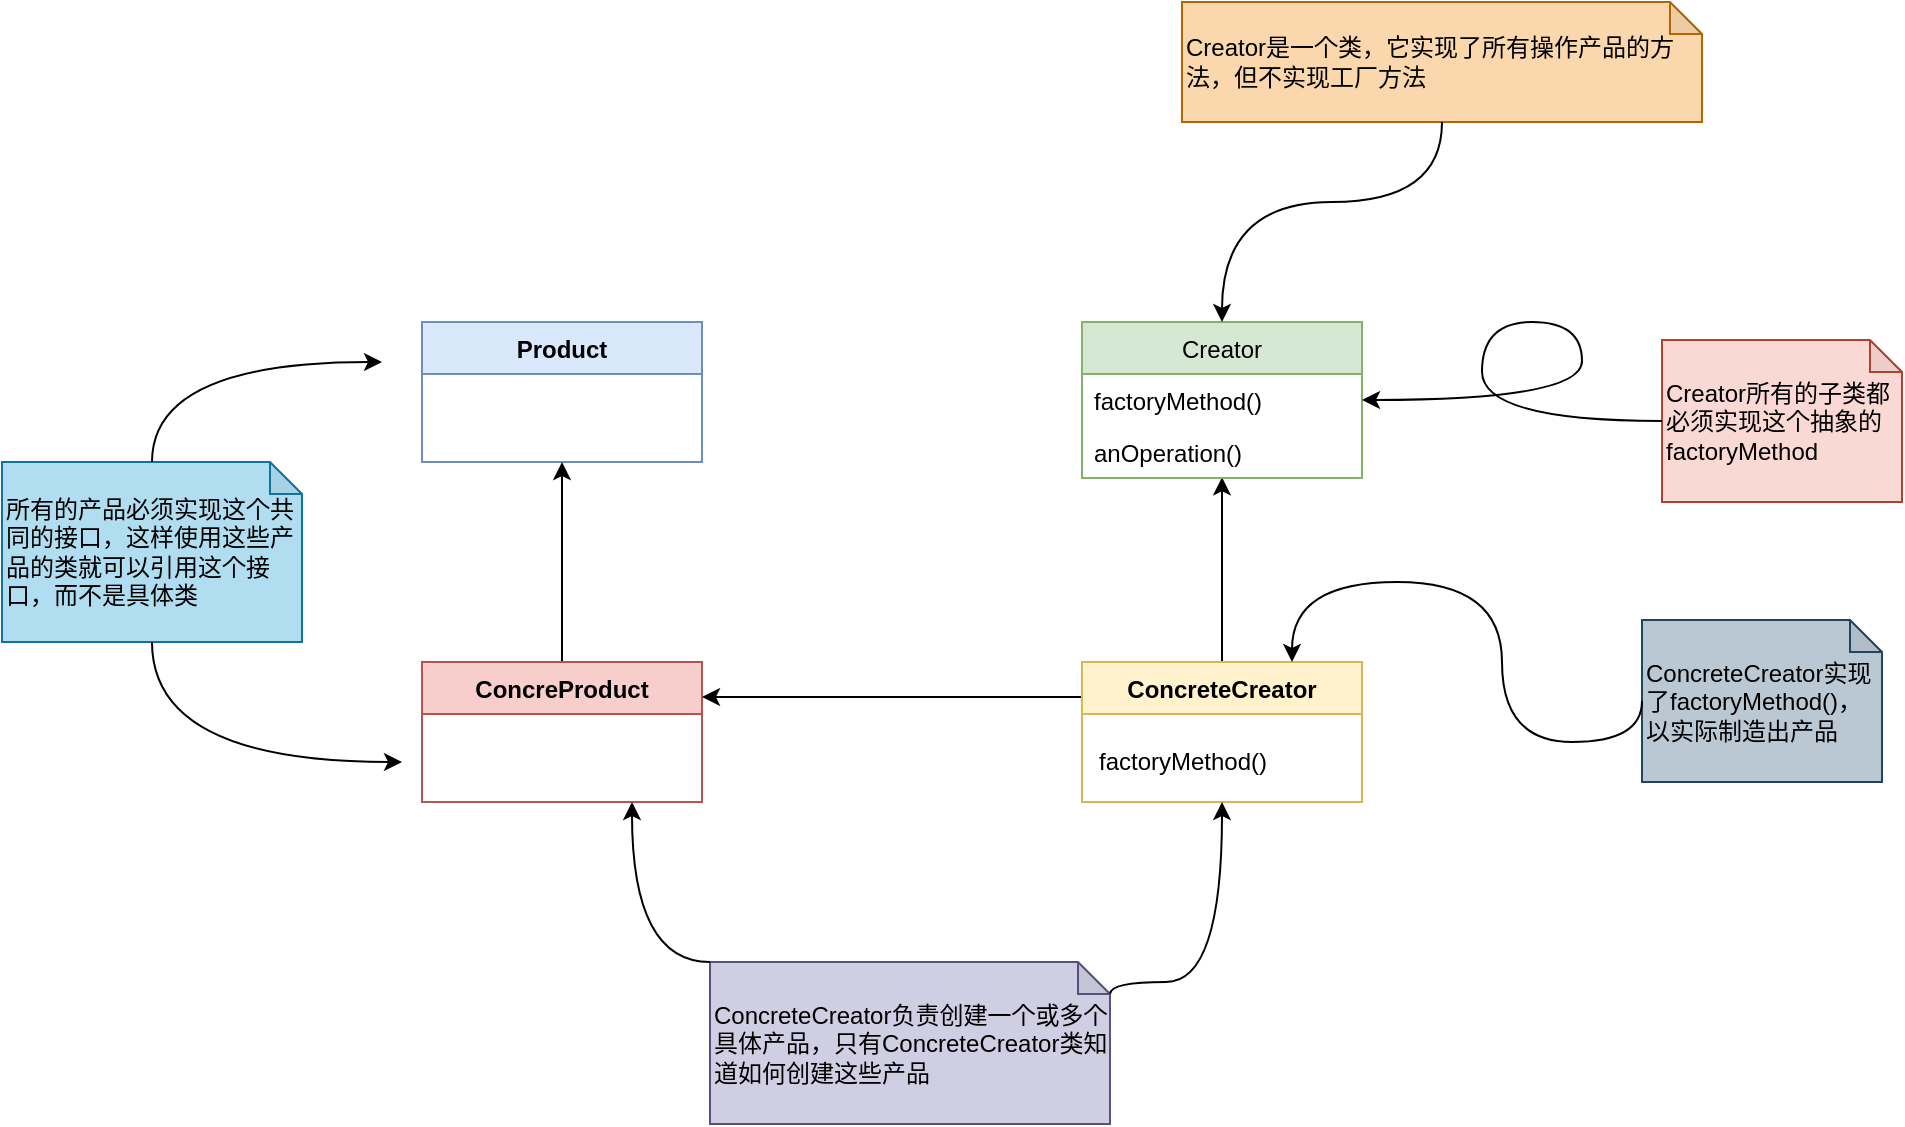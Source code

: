 <mxfile version="15.4.0" type="device"><diagram id="98zCvwyJaA8_8qTEenPm" name="第 1 页"><mxGraphModel dx="2448" dy="1184" grid="1" gridSize="10" guides="0" tooltips="1" connect="1" arrows="1" fold="1" page="0" pageScale="1" pageWidth="827" pageHeight="1169" math="0" shadow="0"><root><mxCell id="0"/><mxCell id="1" parent="0"/><mxCell id="XuoOLjQMcdVXI2t-K6dM-10" value="Product" style="swimlane;fontStyle=1;childLayout=stackLayout;horizontal=1;startSize=26;fillColor=#dae8fc;horizontalStack=0;resizeParent=1;resizeParentMax=0;resizeLast=0;collapsible=1;marginBottom=0;strokeColor=#6c8ebf;" parent="1" vertex="1"><mxGeometry x="170" y="370" width="140" height="70" as="geometry"/></mxCell><mxCell id="XuoOLjQMcdVXI2t-K6dM-24" style="edgeStyle=orthogonalEdgeStyle;rounded=0;orthogonalLoop=1;jettySize=auto;html=1;exitX=0.5;exitY=0;exitDx=0;exitDy=0;entryX=0.5;entryY=1;entryDx=0;entryDy=0;" parent="1" source="XuoOLjQMcdVXI2t-K6dM-14" target="XuoOLjQMcdVXI2t-K6dM-10" edge="1"><mxGeometry relative="1" as="geometry"/></mxCell><mxCell id="XuoOLjQMcdVXI2t-K6dM-14" value="ConcreProduct" style="swimlane;fontStyle=1;childLayout=stackLayout;horizontal=1;startSize=26;fillColor=#f8cecc;horizontalStack=0;resizeParent=1;resizeParentMax=0;resizeLast=0;collapsible=1;marginBottom=0;strokeColor=#b85450;" parent="1" vertex="1"><mxGeometry x="170" y="540" width="140" height="70" as="geometry"/></mxCell><mxCell id="XuoOLjQMcdVXI2t-K6dM-23" style="edgeStyle=orthogonalEdgeStyle;rounded=0;orthogonalLoop=1;jettySize=auto;html=1;exitX=0;exitY=0.25;exitDx=0;exitDy=0;entryX=1;entryY=0.25;entryDx=0;entryDy=0;" parent="1" source="XuoOLjQMcdVXI2t-K6dM-15" target="XuoOLjQMcdVXI2t-K6dM-14" edge="1"><mxGeometry relative="1" as="geometry"/></mxCell><mxCell id="XuoOLjQMcdVXI2t-K6dM-25" style="edgeStyle=orthogonalEdgeStyle;rounded=0;orthogonalLoop=1;jettySize=auto;html=1;exitX=0.5;exitY=0;exitDx=0;exitDy=0;entryX=0.5;entryY=0.986;entryDx=0;entryDy=0;entryPerimeter=0;" parent="1" source="XuoOLjQMcdVXI2t-K6dM-15" target="XuoOLjQMcdVXI2t-K6dM-22" edge="1"><mxGeometry relative="1" as="geometry"/></mxCell><mxCell id="XuoOLjQMcdVXI2t-K6dM-15" value="ConcreteCreator" style="swimlane;fontStyle=1;childLayout=stackLayout;horizontal=1;startSize=26;fillColor=#fff2cc;horizontalStack=0;resizeParent=1;resizeParentMax=0;resizeLast=0;collapsible=1;marginBottom=0;strokeColor=#d6b656;" parent="1" vertex="1"><mxGeometry x="500" y="540" width="140" height="70" as="geometry"/></mxCell><mxCell id="XuoOLjQMcdVXI2t-K6dM-16" value="factoryMethod()" style="text;html=1;align=center;verticalAlign=middle;resizable=0;points=[];autosize=1;strokeColor=none;fillColor=none;" parent="1" vertex="1"><mxGeometry x="500" y="580" width="100" height="20" as="geometry"/></mxCell><mxCell id="XuoOLjQMcdVXI2t-K6dM-19" value="Creator" style="swimlane;fontStyle=0;childLayout=stackLayout;horizontal=1;startSize=26;fillColor=#d5e8d4;horizontalStack=0;resizeParent=1;resizeParentMax=0;resizeLast=0;collapsible=1;marginBottom=0;strokeColor=#82b366;" parent="1" vertex="1"><mxGeometry x="500" y="370" width="140" height="78" as="geometry"/></mxCell><mxCell id="XuoOLjQMcdVXI2t-K6dM-20" value="factoryMethod()" style="text;strokeColor=none;fillColor=none;align=left;verticalAlign=top;spacingLeft=4;spacingRight=4;overflow=hidden;rotatable=0;points=[[0,0.5],[1,0.5]];portConstraint=eastwest;" parent="XuoOLjQMcdVXI2t-K6dM-19" vertex="1"><mxGeometry y="26" width="140" height="26" as="geometry"/></mxCell><mxCell id="XuoOLjQMcdVXI2t-K6dM-22" value="anOperation()" style="text;strokeColor=none;fillColor=none;align=left;verticalAlign=top;spacingLeft=4;spacingRight=4;overflow=hidden;rotatable=0;points=[[0,0.5],[1,0.5]];portConstraint=eastwest;" parent="XuoOLjQMcdVXI2t-K6dM-19" vertex="1"><mxGeometry y="52" width="140" height="26" as="geometry"/></mxCell><mxCell id="XuoOLjQMcdVXI2t-K6dM-26" value="Creator是一个类，它实现了所有操作产品的方法，但不实现工厂方法" style="shape=note;whiteSpace=wrap;html=1;backgroundOutline=1;darkOpacity=0.05;size=16;align=left;fillColor=#fad7ac;strokeColor=#b46504;" parent="1" vertex="1"><mxGeometry x="550" y="210" width="260" height="60" as="geometry"/></mxCell><mxCell id="XuoOLjQMcdVXI2t-K6dM-27" value="Creator所有的子类都必须实现这个抽象的factoryMethod" style="shape=note;whiteSpace=wrap;html=1;backgroundOutline=1;darkOpacity=0.05;size=16;align=left;fillColor=#fad9d5;strokeColor=#ae4132;" parent="1" vertex="1"><mxGeometry x="790" y="379" width="120" height="81" as="geometry"/></mxCell><mxCell id="XuoOLjQMcdVXI2t-K6dM-28" value="" style="curved=1;endArrow=classic;html=1;rounded=0;edgeStyle=orthogonalEdgeStyle;entryX=1;entryY=0.5;entryDx=0;entryDy=0;exitX=0;exitY=0.5;exitDx=0;exitDy=0;exitPerimeter=0;" parent="1" source="XuoOLjQMcdVXI2t-K6dM-27" target="XuoOLjQMcdVXI2t-K6dM-20" edge="1"><mxGeometry width="50" height="50" relative="1" as="geometry"><mxPoint x="700" y="370" as="sourcePoint"/><mxPoint x="750" y="320" as="targetPoint"/><Array as="points"><mxPoint x="700" y="370"/><mxPoint x="750" y="370"/><mxPoint x="750" y="409"/></Array></mxGeometry></mxCell><mxCell id="XuoOLjQMcdVXI2t-K6dM-29" value="" style="curved=1;endArrow=classic;html=1;rounded=0;edgeStyle=orthogonalEdgeStyle;exitX=0.5;exitY=1;exitDx=0;exitDy=0;exitPerimeter=0;entryX=0.5;entryY=0;entryDx=0;entryDy=0;" parent="1" source="XuoOLjQMcdVXI2t-K6dM-26" target="XuoOLjQMcdVXI2t-K6dM-19" edge="1"><mxGeometry width="50" height="50" relative="1" as="geometry"><mxPoint x="600" y="340" as="sourcePoint"/><mxPoint x="650" y="290" as="targetPoint"/><Array as="points"><mxPoint x="680" y="310"/><mxPoint x="570" y="310"/></Array></mxGeometry></mxCell><mxCell id="XuoOLjQMcdVXI2t-K6dM-30" value="ConcreteCreator实现了factoryMethod()，以实际制造出产品" style="shape=note;whiteSpace=wrap;html=1;backgroundOutline=1;darkOpacity=0.05;size=16;align=left;fillColor=#bac8d3;strokeColor=#23445d;" parent="1" vertex="1"><mxGeometry x="780" y="519" width="120" height="81" as="geometry"/></mxCell><mxCell id="XuoOLjQMcdVXI2t-K6dM-31" value="" style="curved=1;endArrow=classic;html=1;rounded=0;edgeStyle=orthogonalEdgeStyle;entryX=0.75;entryY=0;entryDx=0;entryDy=0;exitX=0;exitY=0.5;exitDx=0;exitDy=0;exitPerimeter=0;" parent="1" source="XuoOLjQMcdVXI2t-K6dM-30" target="XuoOLjQMcdVXI2t-K6dM-15" edge="1"><mxGeometry width="50" height="50" relative="1" as="geometry"><mxPoint x="710" y="580" as="sourcePoint"/><mxPoint x="760" y="530" as="targetPoint"/><Array as="points"><mxPoint x="780" y="580"/><mxPoint x="710" y="580"/><mxPoint x="710" y="500"/><mxPoint x="605" y="500"/></Array></mxGeometry></mxCell><mxCell id="XuoOLjQMcdVXI2t-K6dM-32" value="ConcreteCreator负责创建一个或多个具体产品，只有ConcreteCreator类知道如何创建这些产品" style="shape=note;whiteSpace=wrap;html=1;backgroundOutline=1;darkOpacity=0.05;size=16;align=left;fillColor=#d0cee2;strokeColor=#56517e;" parent="1" vertex="1"><mxGeometry x="314" y="690" width="200" height="81" as="geometry"/></mxCell><mxCell id="7yI-mryI4_0cI8-75bqW-1" value="" style="curved=1;endArrow=classic;html=1;rounded=0;edgeStyle=orthogonalEdgeStyle;exitX=0;exitY=0;exitDx=0;exitDy=0;exitPerimeter=0;entryX=0.75;entryY=1;entryDx=0;entryDy=0;" edge="1" parent="1" source="XuoOLjQMcdVXI2t-K6dM-32" target="XuoOLjQMcdVXI2t-K6dM-14"><mxGeometry width="50" height="50" relative="1" as="geometry"><mxPoint x="240" y="690" as="sourcePoint"/><mxPoint x="290" y="640" as="targetPoint"/><Array as="points"><mxPoint x="275" y="690"/></Array></mxGeometry></mxCell><mxCell id="7yI-mryI4_0cI8-75bqW-2" value="" style="curved=1;endArrow=classic;html=1;rounded=0;edgeStyle=orthogonalEdgeStyle;exitX=0;exitY=0;exitDx=200;exitDy=16;exitPerimeter=0;entryX=0.5;entryY=1;entryDx=0;entryDy=0;" edge="1" parent="1" source="XuoOLjQMcdVXI2t-K6dM-32" target="XuoOLjQMcdVXI2t-K6dM-15"><mxGeometry width="50" height="50" relative="1" as="geometry"><mxPoint x="600" y="700" as="sourcePoint"/><mxPoint x="561" y="620" as="targetPoint"/><Array as="points"><mxPoint x="514" y="700"/><mxPoint x="570" y="700"/></Array></mxGeometry></mxCell><mxCell id="7yI-mryI4_0cI8-75bqW-3" value="所有的产品必须实现这个共同的接口，这样使用这些产品的类就可以引用这个接口，而不是具体类" style="shape=note;whiteSpace=wrap;html=1;backgroundOutline=1;darkOpacity=0.05;size=16;align=left;fillColor=#b1ddf0;strokeColor=#10739e;" vertex="1" parent="1"><mxGeometry x="-40" y="440" width="150" height="90" as="geometry"/></mxCell><mxCell id="7yI-mryI4_0cI8-75bqW-4" value="" style="curved=1;endArrow=classic;html=1;rounded=0;edgeStyle=orthogonalEdgeStyle;exitX=0.5;exitY=0;exitDx=0;exitDy=0;exitPerimeter=0;" edge="1" parent="1" source="7yI-mryI4_0cI8-75bqW-3"><mxGeometry width="50" height="50" relative="1" as="geometry"><mxPoint x="100" y="440" as="sourcePoint"/><mxPoint x="150" y="390" as="targetPoint"/><Array as="points"><mxPoint x="35" y="390"/></Array></mxGeometry></mxCell><mxCell id="7yI-mryI4_0cI8-75bqW-5" value="" style="curved=1;endArrow=classic;html=1;rounded=0;edgeStyle=orthogonalEdgeStyle;exitX=0.5;exitY=1;exitDx=0;exitDy=0;exitPerimeter=0;" edge="1" parent="1" source="7yI-mryI4_0cI8-75bqW-3"><mxGeometry width="50" height="50" relative="1" as="geometry"><mxPoint x="80" y="630" as="sourcePoint"/><mxPoint x="160" y="590" as="targetPoint"/><Array as="points"><mxPoint x="35" y="590"/></Array></mxGeometry></mxCell></root></mxGraphModel></diagram></mxfile>